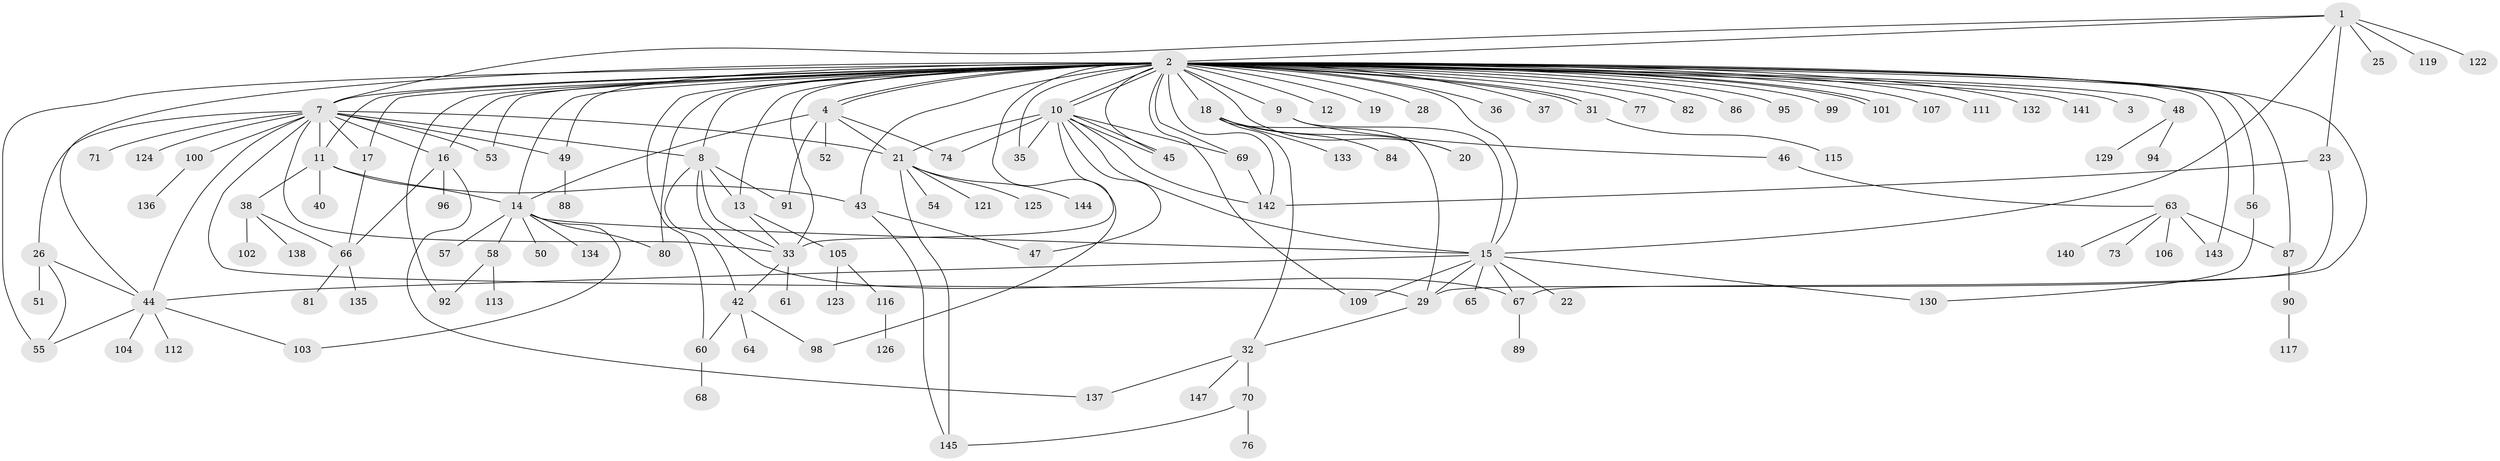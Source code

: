 // Generated by graph-tools (version 1.1) at 2025/23/03/03/25 07:23:50]
// undirected, 119 vertices, 180 edges
graph export_dot {
graph [start="1"]
  node [color=gray90,style=filled];
  1 [super="+72"];
  2 [super="+6"];
  3;
  4 [super="+5"];
  7 [super="+24"];
  8 [super="+59"];
  9 [super="+39"];
  10 [super="+131"];
  11;
  12;
  13 [super="+128"];
  14 [super="+110"];
  15 [super="+146"];
  16 [super="+30"];
  17;
  18 [super="+62"];
  19 [super="+27"];
  20;
  21 [super="+114"];
  22;
  23 [super="+93"];
  25;
  26;
  28;
  29 [super="+149"];
  31;
  32 [super="+34"];
  33 [super="+41"];
  35;
  36;
  37 [super="+108"];
  38 [super="+83"];
  40;
  42 [super="+120"];
  43 [super="+85"];
  44 [super="+79"];
  45;
  46 [super="+127"];
  47;
  48;
  49;
  50;
  51;
  52;
  53;
  54;
  55 [super="+97"];
  56;
  57;
  58;
  60 [super="+118"];
  61;
  63 [super="+75"];
  64;
  65;
  66;
  67 [super="+78"];
  68;
  69;
  70;
  71;
  73;
  74;
  76;
  77;
  80;
  81;
  82;
  84;
  86;
  87;
  88;
  89;
  90;
  91;
  92;
  94;
  95;
  96;
  98;
  99;
  100;
  101;
  102;
  103;
  104;
  105 [super="+148"];
  106;
  107;
  109;
  111;
  112;
  113;
  115;
  116;
  117;
  119;
  121;
  122;
  123;
  124;
  125;
  126;
  129;
  130;
  132;
  133;
  134;
  135;
  136;
  137 [super="+139"];
  138;
  140;
  141;
  142;
  143;
  144;
  145;
  147;
  1 -- 2;
  1 -- 7;
  1 -- 23;
  1 -- 25;
  1 -- 122;
  1 -- 15;
  1 -- 119;
  2 -- 3;
  2 -- 4;
  2 -- 4;
  2 -- 7;
  2 -- 8;
  2 -- 9;
  2 -- 10 [weight=2];
  2 -- 10;
  2 -- 11;
  2 -- 12;
  2 -- 13;
  2 -- 14;
  2 -- 15;
  2 -- 16;
  2 -- 17;
  2 -- 18;
  2 -- 19;
  2 -- 20;
  2 -- 28;
  2 -- 31;
  2 -- 31;
  2 -- 33;
  2 -- 35;
  2 -- 36;
  2 -- 37;
  2 -- 44;
  2 -- 45;
  2 -- 48;
  2 -- 49;
  2 -- 53;
  2 -- 55 [weight=2];
  2 -- 56;
  2 -- 69;
  2 -- 77;
  2 -- 80;
  2 -- 82;
  2 -- 86;
  2 -- 87;
  2 -- 92 [weight=2];
  2 -- 95;
  2 -- 98;
  2 -- 99;
  2 -- 101;
  2 -- 101;
  2 -- 107;
  2 -- 109;
  2 -- 111;
  2 -- 132;
  2 -- 142 [weight=2];
  2 -- 60;
  2 -- 141;
  2 -- 143;
  2 -- 43;
  2 -- 67;
  4 -- 52;
  4 -- 74;
  4 -- 91;
  4 -- 21;
  4 -- 14;
  7 -- 8;
  7 -- 16;
  7 -- 17;
  7 -- 21;
  7 -- 26;
  7 -- 33;
  7 -- 49;
  7 -- 100;
  7 -- 124;
  7 -- 53;
  7 -- 71;
  7 -- 11;
  7 -- 44;
  7 -- 29;
  8 -- 13;
  8 -- 42;
  8 -- 91;
  8 -- 33;
  8 -- 67;
  9 -- 15;
  9 -- 46;
  10 -- 15;
  10 -- 35;
  10 -- 45;
  10 -- 45;
  10 -- 47;
  10 -- 69;
  10 -- 74;
  10 -- 142;
  10 -- 33;
  10 -- 21;
  11 -- 14;
  11 -- 38;
  11 -- 40;
  11 -- 43;
  13 -- 33;
  13 -- 105;
  14 -- 15;
  14 -- 50;
  14 -- 57;
  14 -- 58;
  14 -- 80;
  14 -- 134;
  14 -- 103;
  15 -- 22;
  15 -- 44;
  15 -- 65;
  15 -- 109;
  15 -- 130;
  15 -- 29;
  15 -- 67;
  16 -- 96;
  16 -- 137;
  16 -- 66;
  17 -- 66;
  18 -- 20;
  18 -- 29;
  18 -- 32;
  18 -- 133;
  18 -- 84;
  21 -- 54;
  21 -- 125;
  21 -- 144;
  21 -- 145;
  21 -- 121;
  23 -- 29;
  23 -- 142;
  26 -- 44;
  26 -- 51;
  26 -- 55;
  29 -- 32;
  31 -- 115;
  32 -- 70;
  32 -- 147;
  32 -- 137;
  33 -- 42;
  33 -- 61;
  38 -- 66;
  38 -- 102;
  38 -- 138;
  42 -- 64;
  42 -- 98;
  42 -- 60;
  43 -- 145;
  43 -- 47;
  44 -- 103;
  44 -- 104;
  44 -- 112;
  44 -- 55;
  46 -- 63 [weight=2];
  48 -- 94;
  48 -- 129;
  49 -- 88;
  56 -- 130;
  58 -- 92;
  58 -- 113;
  60 -- 68;
  63 -- 73;
  63 -- 87;
  63 -- 106;
  63 -- 140;
  63 -- 143;
  66 -- 81;
  66 -- 135;
  67 -- 89;
  69 -- 142;
  70 -- 76;
  70 -- 145;
  87 -- 90;
  90 -- 117;
  100 -- 136;
  105 -- 116;
  105 -- 123;
  116 -- 126;
}
